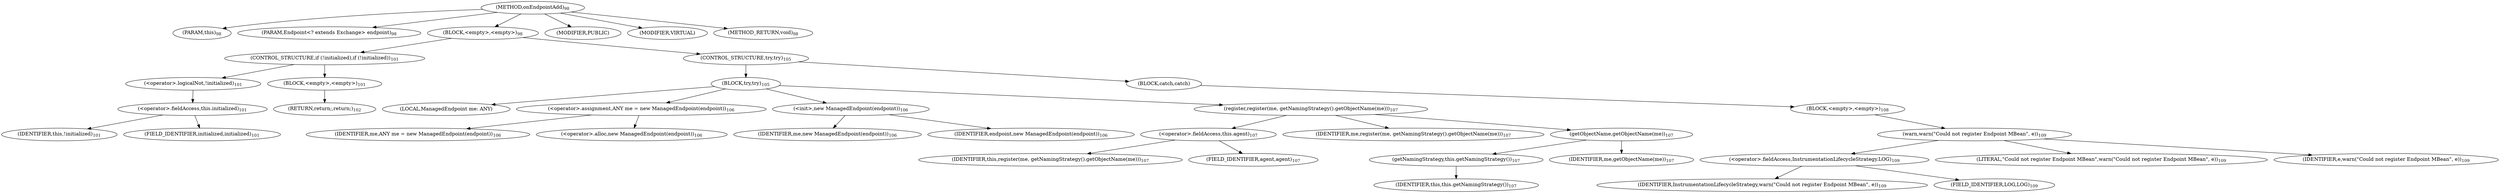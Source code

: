 digraph "onEndpointAdd" {  
"194" [label = <(METHOD,onEndpointAdd)<SUB>98</SUB>> ]
"17" [label = <(PARAM,this)<SUB>98</SUB>> ]
"195" [label = <(PARAM,Endpoint&lt;? extends Exchange&gt; endpoint)<SUB>98</SUB>> ]
"196" [label = <(BLOCK,&lt;empty&gt;,&lt;empty&gt;)<SUB>98</SUB>> ]
"197" [label = <(CONTROL_STRUCTURE,if (!initialized),if (!initialized))<SUB>101</SUB>> ]
"198" [label = <(&lt;operator&gt;.logicalNot,!initialized)<SUB>101</SUB>> ]
"199" [label = <(&lt;operator&gt;.fieldAccess,this.initialized)<SUB>101</SUB>> ]
"200" [label = <(IDENTIFIER,this,!initialized)<SUB>101</SUB>> ]
"201" [label = <(FIELD_IDENTIFIER,initialized,initialized)<SUB>101</SUB>> ]
"202" [label = <(BLOCK,&lt;empty&gt;,&lt;empty&gt;)<SUB>101</SUB>> ]
"203" [label = <(RETURN,return;,return;)<SUB>102</SUB>> ]
"204" [label = <(CONTROL_STRUCTURE,try,try)<SUB>105</SUB>> ]
"205" [label = <(BLOCK,try,try)<SUB>105</SUB>> ]
"15" [label = <(LOCAL,ManagedEndpoint me: ANY)> ]
"206" [label = <(&lt;operator&gt;.assignment,ANY me = new ManagedEndpoint(endpoint))<SUB>106</SUB>> ]
"207" [label = <(IDENTIFIER,me,ANY me = new ManagedEndpoint(endpoint))<SUB>106</SUB>> ]
"208" [label = <(&lt;operator&gt;.alloc,new ManagedEndpoint(endpoint))<SUB>106</SUB>> ]
"209" [label = <(&lt;init&gt;,new ManagedEndpoint(endpoint))<SUB>106</SUB>> ]
"14" [label = <(IDENTIFIER,me,new ManagedEndpoint(endpoint))<SUB>106</SUB>> ]
"210" [label = <(IDENTIFIER,endpoint,new ManagedEndpoint(endpoint))<SUB>106</SUB>> ]
"211" [label = <(register,register(me, getNamingStrategy().getObjectName(me)))<SUB>107</SUB>> ]
"212" [label = <(&lt;operator&gt;.fieldAccess,this.agent)<SUB>107</SUB>> ]
"213" [label = <(IDENTIFIER,this,register(me, getNamingStrategy().getObjectName(me)))<SUB>107</SUB>> ]
"214" [label = <(FIELD_IDENTIFIER,agent,agent)<SUB>107</SUB>> ]
"215" [label = <(IDENTIFIER,me,register(me, getNamingStrategy().getObjectName(me)))<SUB>107</SUB>> ]
"216" [label = <(getObjectName,getObjectName(me))<SUB>107</SUB>> ]
"217" [label = <(getNamingStrategy,this.getNamingStrategy())<SUB>107</SUB>> ]
"16" [label = <(IDENTIFIER,this,this.getNamingStrategy())<SUB>107</SUB>> ]
"218" [label = <(IDENTIFIER,me,getObjectName(me))<SUB>107</SUB>> ]
"219" [label = <(BLOCK,catch,catch)> ]
"220" [label = <(BLOCK,&lt;empty&gt;,&lt;empty&gt;)<SUB>108</SUB>> ]
"221" [label = <(warn,warn(&quot;Could not register Endpoint MBean&quot;, e))<SUB>109</SUB>> ]
"222" [label = <(&lt;operator&gt;.fieldAccess,InstrumentationLifecycleStrategy.LOG)<SUB>109</SUB>> ]
"223" [label = <(IDENTIFIER,InstrumentationLifecycleStrategy,warn(&quot;Could not register Endpoint MBean&quot;, e))<SUB>109</SUB>> ]
"224" [label = <(FIELD_IDENTIFIER,LOG,LOG)<SUB>109</SUB>> ]
"225" [label = <(LITERAL,&quot;Could not register Endpoint MBean&quot;,warn(&quot;Could not register Endpoint MBean&quot;, e))<SUB>109</SUB>> ]
"226" [label = <(IDENTIFIER,e,warn(&quot;Could not register Endpoint MBean&quot;, e))<SUB>109</SUB>> ]
"227" [label = <(MODIFIER,PUBLIC)> ]
"228" [label = <(MODIFIER,VIRTUAL)> ]
"229" [label = <(METHOD_RETURN,void)<SUB>98</SUB>> ]
  "194" -> "17" 
  "194" -> "195" 
  "194" -> "196" 
  "194" -> "227" 
  "194" -> "228" 
  "194" -> "229" 
  "196" -> "197" 
  "196" -> "204" 
  "197" -> "198" 
  "197" -> "202" 
  "198" -> "199" 
  "199" -> "200" 
  "199" -> "201" 
  "202" -> "203" 
  "204" -> "205" 
  "204" -> "219" 
  "205" -> "15" 
  "205" -> "206" 
  "205" -> "209" 
  "205" -> "211" 
  "206" -> "207" 
  "206" -> "208" 
  "209" -> "14" 
  "209" -> "210" 
  "211" -> "212" 
  "211" -> "215" 
  "211" -> "216" 
  "212" -> "213" 
  "212" -> "214" 
  "216" -> "217" 
  "216" -> "218" 
  "217" -> "16" 
  "219" -> "220" 
  "220" -> "221" 
  "221" -> "222" 
  "221" -> "225" 
  "221" -> "226" 
  "222" -> "223" 
  "222" -> "224" 
}
